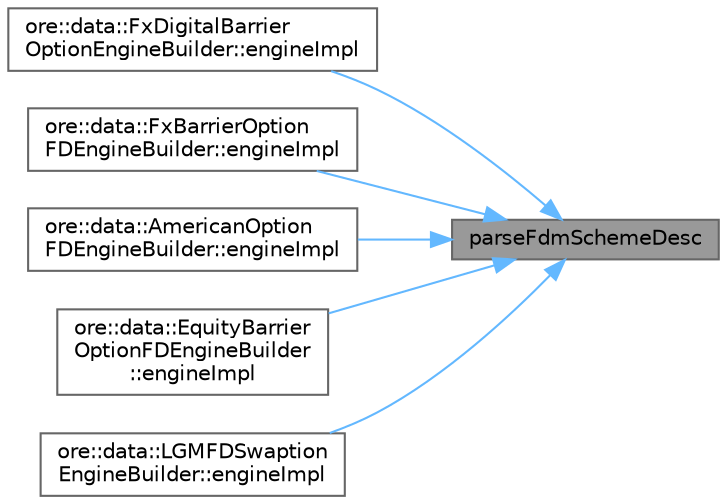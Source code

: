 digraph "parseFdmSchemeDesc"
{
 // INTERACTIVE_SVG=YES
 // LATEX_PDF_SIZE
  bgcolor="transparent";
  edge [fontname=Helvetica,fontsize=10,labelfontname=Helvetica,labelfontsize=10];
  node [fontname=Helvetica,fontsize=10,shape=box,height=0.2,width=0.4];
  rankdir="RL";
  Node1 [label="parseFdmSchemeDesc",height=0.2,width=0.4,color="gray40", fillcolor="grey60", style="filled", fontcolor="black",tooltip="Convert string to fdm scheme desc."];
  Node1 -> Node2 [dir="back",color="steelblue1",style="solid"];
  Node2 [label="ore::data::FxDigitalBarrier\lOptionEngineBuilder::engineImpl",height=0.2,width=0.4,color="grey40", fillcolor="white", style="filled",URL="$classore_1_1data_1_1_fx_digital_barrier_option_engine_builder.html#a117436c66200589777f5707144f06646",tooltip=" "];
  Node1 -> Node3 [dir="back",color="steelblue1",style="solid"];
  Node3 [label="ore::data::FxBarrierOption\lFDEngineBuilder::engineImpl",height=0.2,width=0.4,color="grey40", fillcolor="white", style="filled",URL="$classore_1_1data_1_1_fx_barrier_option_f_d_engine_builder.html#aa26c6511c7f940c1c0cf863f3e00be21",tooltip=" "];
  Node1 -> Node4 [dir="back",color="steelblue1",style="solid"];
  Node4 [label="ore::data::AmericanOption\lFDEngineBuilder::engineImpl",height=0.2,width=0.4,color="grey40", fillcolor="white", style="filled",URL="$classore_1_1data_1_1_american_option_f_d_engine_builder.html#a5d542f4e466e9ebd44a143bbcb5e59a0",tooltip=" "];
  Node1 -> Node5 [dir="back",color="steelblue1",style="solid"];
  Node5 [label="ore::data::EquityBarrier\lOptionFDEngineBuilder\l::engineImpl",height=0.2,width=0.4,color="grey40", fillcolor="white", style="filled",URL="$classore_1_1data_1_1_equity_barrier_option_f_d_engine_builder.html#a68a1d094d03cd04def7c75172bacac64",tooltip=" "];
  Node1 -> Node6 [dir="back",color="steelblue1",style="solid"];
  Node6 [label="ore::data::LGMFDSwaption\lEngineBuilder::engineImpl",height=0.2,width=0.4,color="grey40", fillcolor="white", style="filled",URL="$classore_1_1data_1_1_l_g_m_f_d_swaption_engine_builder.html#a78578c4a45ce5fb4ee6d686677c50669",tooltip=" "];
}
